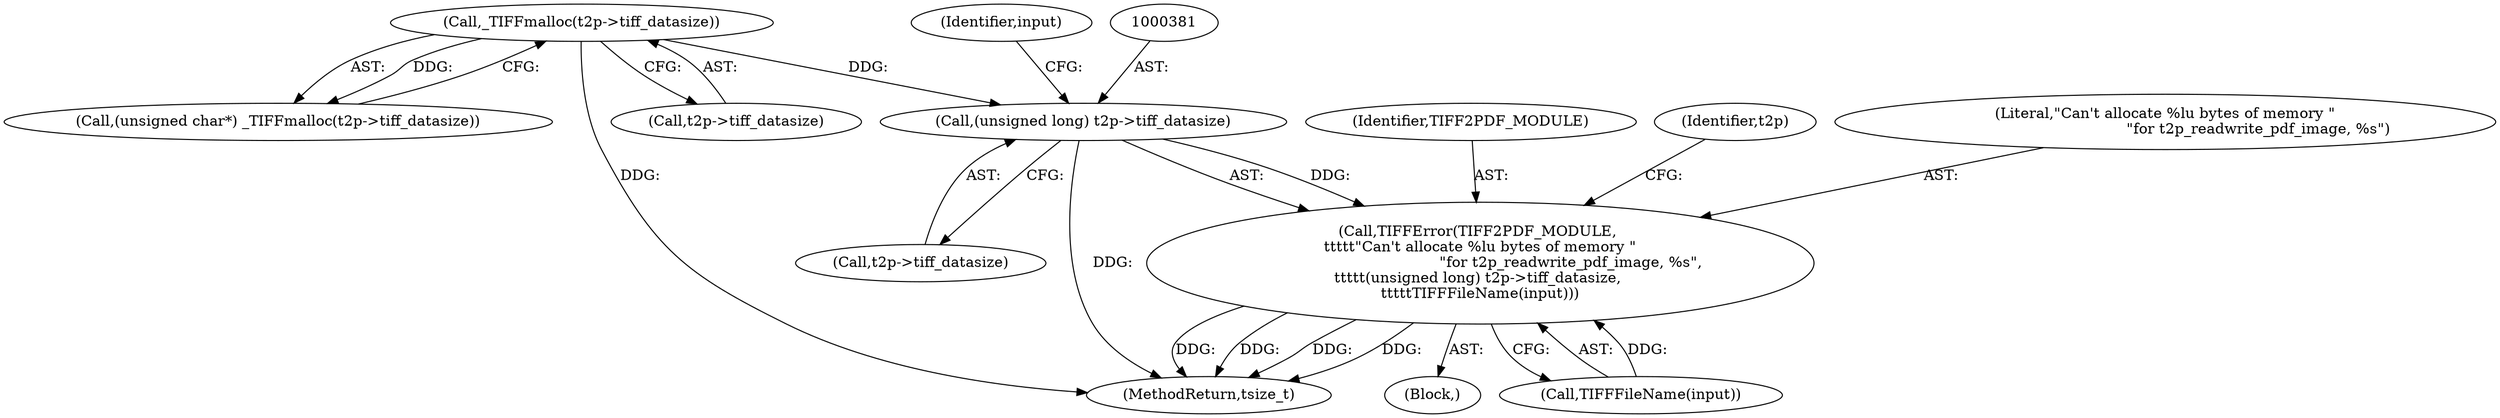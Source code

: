 digraph "0_libtiff_c7153361a4041260719b340f73f2f76@pointer" {
"1000380" [label="(Call,(unsigned long) t2p->tiff_datasize)"];
"1000368" [label="(Call,_TIFFmalloc(t2p->tiff_datasize))"];
"1000377" [label="(Call,TIFFError(TIFF2PDF_MODULE, \n\t\t\t\t\t\"Can't allocate %lu bytes of memory \"\n                                        \"for t2p_readwrite_pdf_image, %s\", \n\t\t\t\t\t(unsigned long) t2p->tiff_datasize, \n\t\t\t\t\tTIFFFileName(input)))"];
"1000369" [label="(Call,t2p->tiff_datasize)"];
"1000378" [label="(Identifier,TIFF2PDF_MODULE)"];
"1000389" [label="(Identifier,t2p)"];
"1000366" [label="(Call,(unsigned char*) _TIFFmalloc(t2p->tiff_datasize))"];
"1000380" [label="(Call,(unsigned long) t2p->tiff_datasize)"];
"1000379" [label="(Literal,\"Can't allocate %lu bytes of memory \"\n                                        \"for t2p_readwrite_pdf_image, %s\")"];
"1001530" [label="(MethodReturn,tsize_t)"];
"1000368" [label="(Call,_TIFFmalloc(t2p->tiff_datasize))"];
"1000376" [label="(Block,)"];
"1000382" [label="(Call,t2p->tiff_datasize)"];
"1000385" [label="(Call,TIFFFileName(input))"];
"1000377" [label="(Call,TIFFError(TIFF2PDF_MODULE, \n\t\t\t\t\t\"Can't allocate %lu bytes of memory \"\n                                        \"for t2p_readwrite_pdf_image, %s\", \n\t\t\t\t\t(unsigned long) t2p->tiff_datasize, \n\t\t\t\t\tTIFFFileName(input)))"];
"1000386" [label="(Identifier,input)"];
"1000380" -> "1000377"  [label="AST: "];
"1000380" -> "1000382"  [label="CFG: "];
"1000381" -> "1000380"  [label="AST: "];
"1000382" -> "1000380"  [label="AST: "];
"1000386" -> "1000380"  [label="CFG: "];
"1000380" -> "1001530"  [label="DDG: "];
"1000380" -> "1000377"  [label="DDG: "];
"1000368" -> "1000380"  [label="DDG: "];
"1000368" -> "1000366"  [label="AST: "];
"1000368" -> "1000369"  [label="CFG: "];
"1000369" -> "1000368"  [label="AST: "];
"1000366" -> "1000368"  [label="CFG: "];
"1000368" -> "1001530"  [label="DDG: "];
"1000368" -> "1000366"  [label="DDG: "];
"1000377" -> "1000376"  [label="AST: "];
"1000377" -> "1000385"  [label="CFG: "];
"1000378" -> "1000377"  [label="AST: "];
"1000379" -> "1000377"  [label="AST: "];
"1000385" -> "1000377"  [label="AST: "];
"1000389" -> "1000377"  [label="CFG: "];
"1000377" -> "1001530"  [label="DDG: "];
"1000377" -> "1001530"  [label="DDG: "];
"1000377" -> "1001530"  [label="DDG: "];
"1000377" -> "1001530"  [label="DDG: "];
"1000385" -> "1000377"  [label="DDG: "];
}
